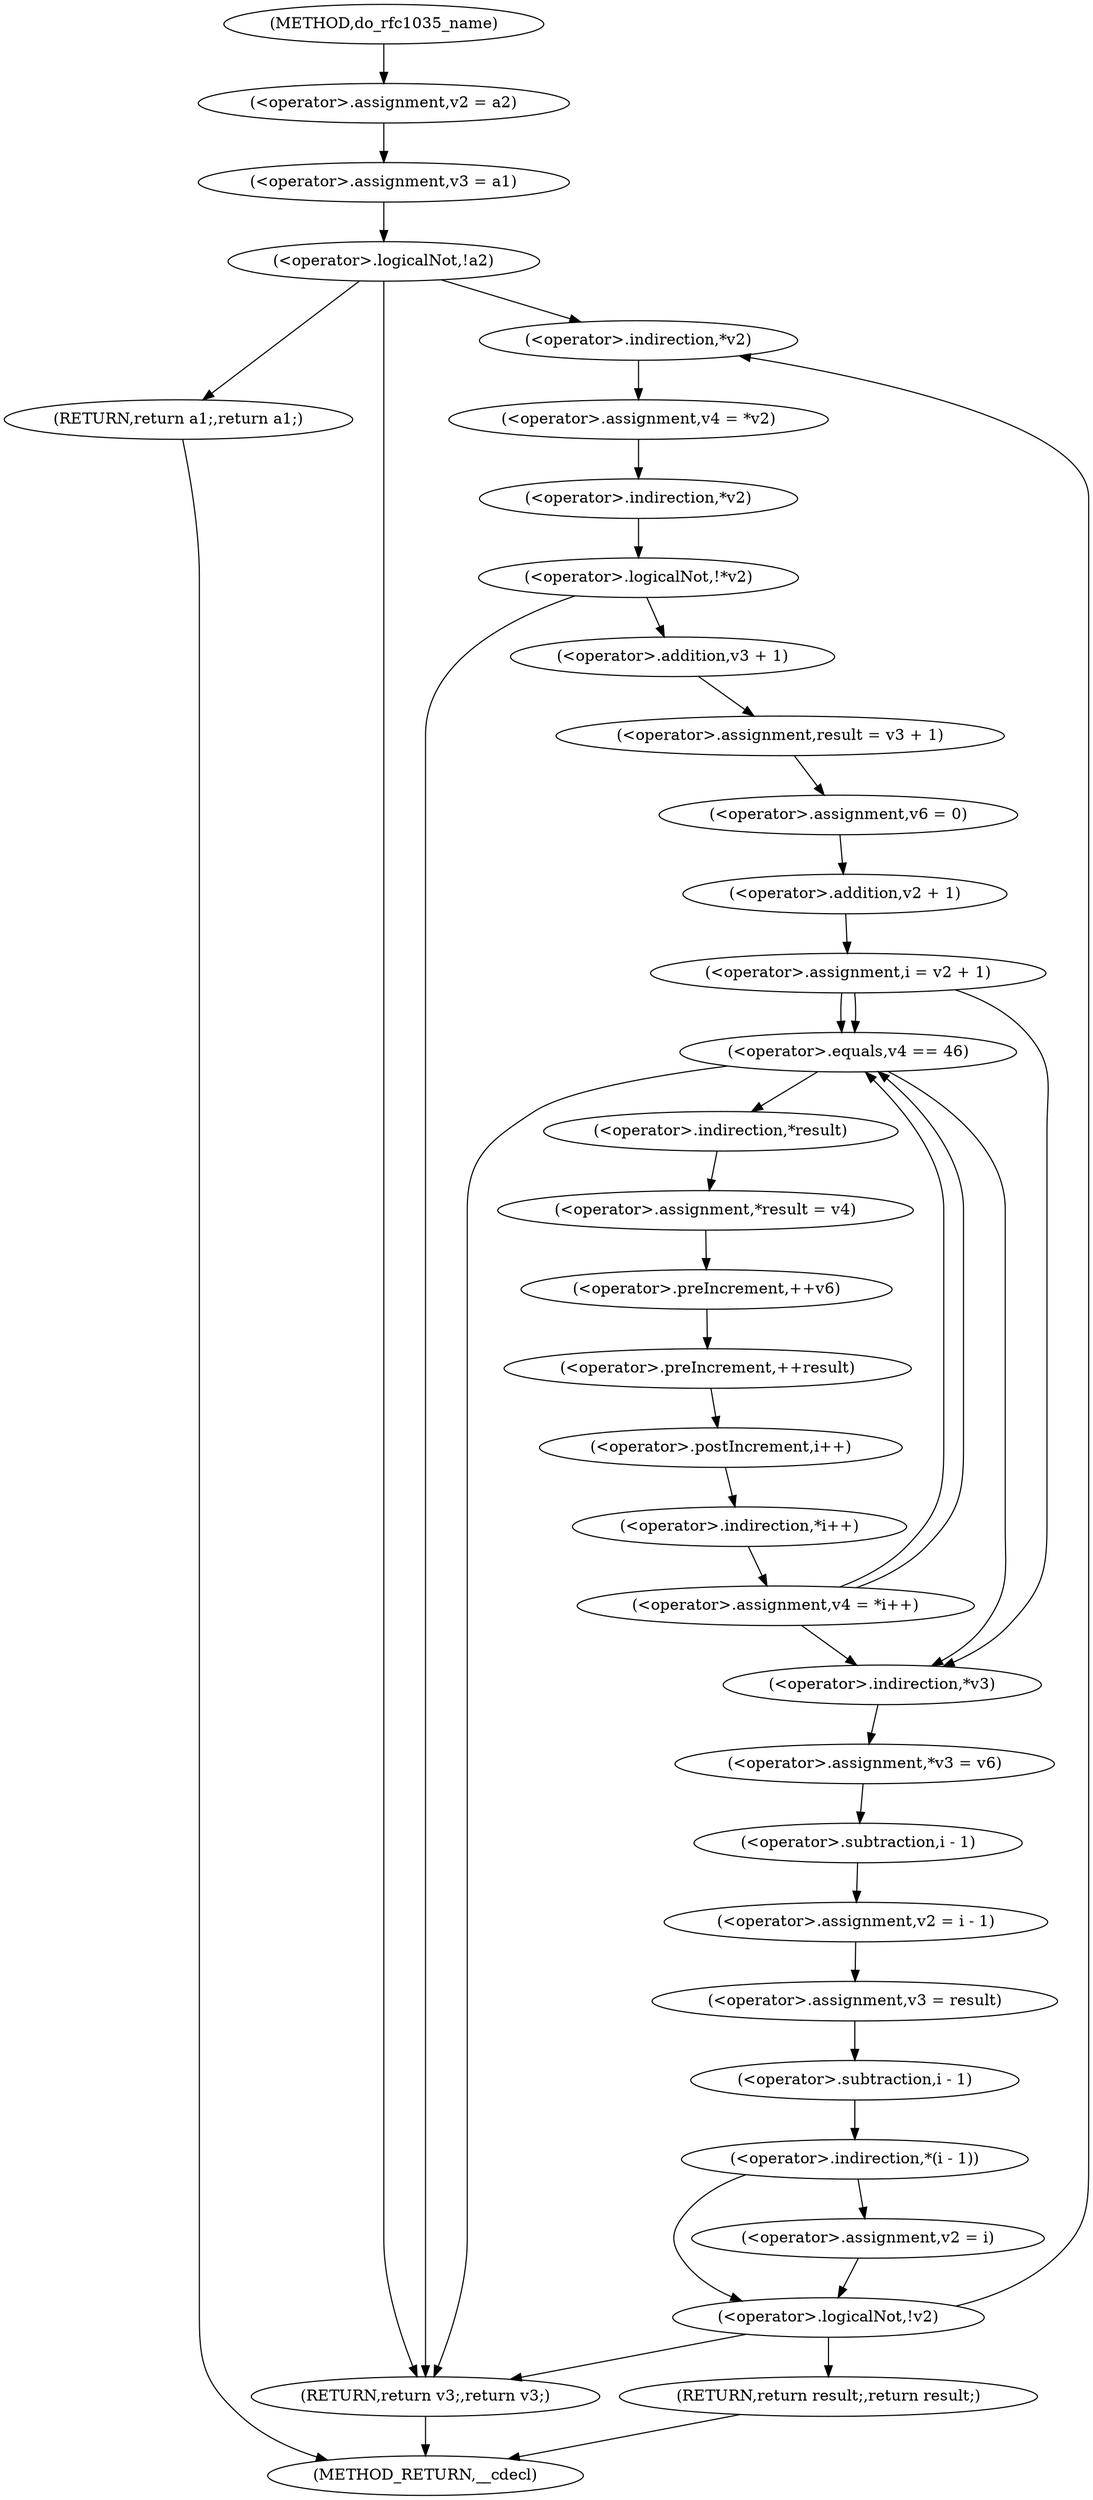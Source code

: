 digraph do_rfc1035_name {  
"1000117" [label = "(<operator>.assignment,v2 = a2)" ]
"1000120" [label = "(<operator>.assignment,v3 = a1)" ]
"1000124" [label = "(<operator>.logicalNot,!a2)" ]
"1000126" [label = "(RETURN,return a1;,return a1;)" ]
"1000131" [label = "(<operator>.assignment,v4 = *v2)" ]
"1000133" [label = "(<operator>.indirection,*v2)" ]
"1000136" [label = "(<operator>.logicalNot,!*v2)" ]
"1000137" [label = "(<operator>.indirection,*v2)" ]
"1000140" [label = "(<operator>.assignment,result = v3 + 1)" ]
"1000142" [label = "(<operator>.addition,v3 + 1)" ]
"1000145" [label = "(<operator>.assignment,v6 = 0)" ]
"1000149" [label = "(<operator>.assignment,i = v2 + 1)" ]
"1000151" [label = "(<operator>.addition,v2 + 1)" ]
"1000155" [label = "(<operator>.assignment,v4 = *i++)" ]
"1000157" [label = "(<operator>.indirection,*i++)" ]
"1000158" [label = "(<operator>.postIncrement,i++)" ]
"1000162" [label = "(<operator>.equals,v4 == 46)" ]
"1000166" [label = "(<operator>.assignment,*result = v4)" ]
"1000167" [label = "(<operator>.indirection,*result)" ]
"1000170" [label = "(<operator>.preIncrement,++v6)" ]
"1000172" [label = "(<operator>.preIncrement,++result)" ]
"1000174" [label = "(<operator>.assignment,*v3 = v6)" ]
"1000175" [label = "(<operator>.indirection,*v3)" ]
"1000178" [label = "(<operator>.assignment,v2 = i - 1)" ]
"1000180" [label = "(<operator>.subtraction,i - 1)" ]
"1000183" [label = "(<operator>.assignment,v3 = result)" ]
"1000187" [label = "(<operator>.indirection,*(i - 1))" ]
"1000188" [label = "(<operator>.subtraction,i - 1)" ]
"1000191" [label = "(<operator>.assignment,v2 = i)" ]
"1000195" [label = "(<operator>.logicalNot,!v2)" ]
"1000197" [label = "(RETURN,return result;,return result;)" ]
"1000199" [label = "(RETURN,return v3;,return v3;)" ]
"1000107" [label = "(METHOD,do_rfc1035_name)" ]
"1000201" [label = "(METHOD_RETURN,__cdecl)" ]
  "1000117" -> "1000120" 
  "1000120" -> "1000124" 
  "1000124" -> "1000126" 
  "1000124" -> "1000133" 
  "1000124" -> "1000199" 
  "1000126" -> "1000201" 
  "1000131" -> "1000137" 
  "1000133" -> "1000131" 
  "1000136" -> "1000199" 
  "1000136" -> "1000142" 
  "1000137" -> "1000136" 
  "1000140" -> "1000145" 
  "1000142" -> "1000140" 
  "1000145" -> "1000151" 
  "1000149" -> "1000162" 
  "1000149" -> "1000162" 
  "1000149" -> "1000175" 
  "1000151" -> "1000149" 
  "1000155" -> "1000162" 
  "1000155" -> "1000162" 
  "1000155" -> "1000175" 
  "1000157" -> "1000155" 
  "1000158" -> "1000157" 
  "1000162" -> "1000175" 
  "1000162" -> "1000199" 
  "1000162" -> "1000167" 
  "1000166" -> "1000170" 
  "1000167" -> "1000166" 
  "1000170" -> "1000172" 
  "1000172" -> "1000158" 
  "1000174" -> "1000180" 
  "1000175" -> "1000174" 
  "1000178" -> "1000183" 
  "1000180" -> "1000178" 
  "1000183" -> "1000188" 
  "1000187" -> "1000191" 
  "1000187" -> "1000195" 
  "1000188" -> "1000187" 
  "1000191" -> "1000195" 
  "1000195" -> "1000133" 
  "1000195" -> "1000199" 
  "1000195" -> "1000197" 
  "1000197" -> "1000201" 
  "1000199" -> "1000201" 
  "1000107" -> "1000117" 
}
